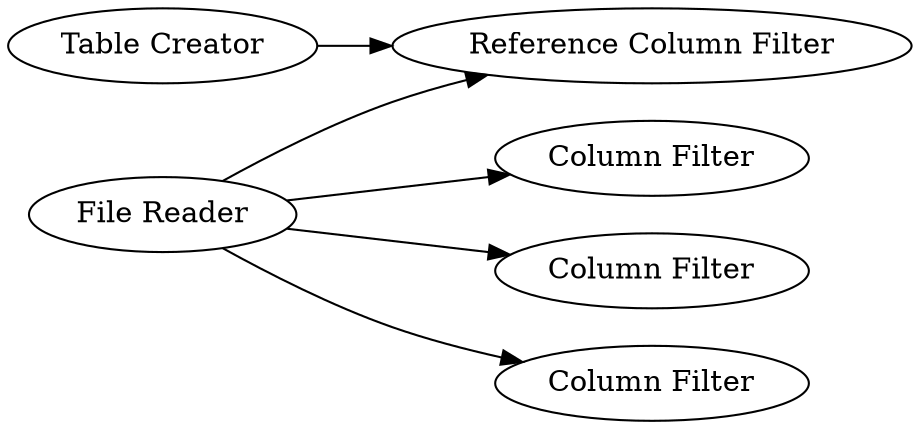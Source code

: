 digraph {
	22 -> 16
	22 -> 18
	19 -> 18
	22 -> 17
	22 -> 15
	16 [label="Column Filter"]
	22 [label="File Reader"]
	18 [label="Reference Column Filter"]
	15 [label="Column Filter"]
	17 [label="Column Filter"]
	19 [label="Table Creator"]
	rankdir=LR
}
